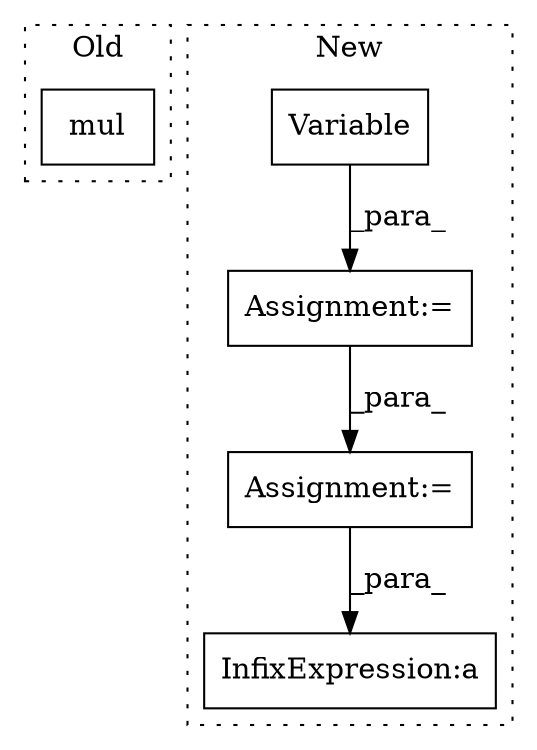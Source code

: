 digraph G {
subgraph cluster0 {
1 [label="mul" a="32" s="3006,3027" l="4,1" shape="box"];
label = "Old";
style="dotted";
}
subgraph cluster1 {
2 [label="Variable" a="32" s="3148,3194" l="9,1" shape="box"];
3 [label="Assignment:=" a="7" s="3147" l="1" shape="box"];
4 [label="Assignment:=" a="7" s="3434" l="1" shape="box"];
5 [label="InfixExpression:a" a="27" s="3521" l="3" shape="box"];
label = "New";
style="dotted";
}
2 -> 3 [label="_para_"];
3 -> 4 [label="_para_"];
4 -> 5 [label="_para_"];
}